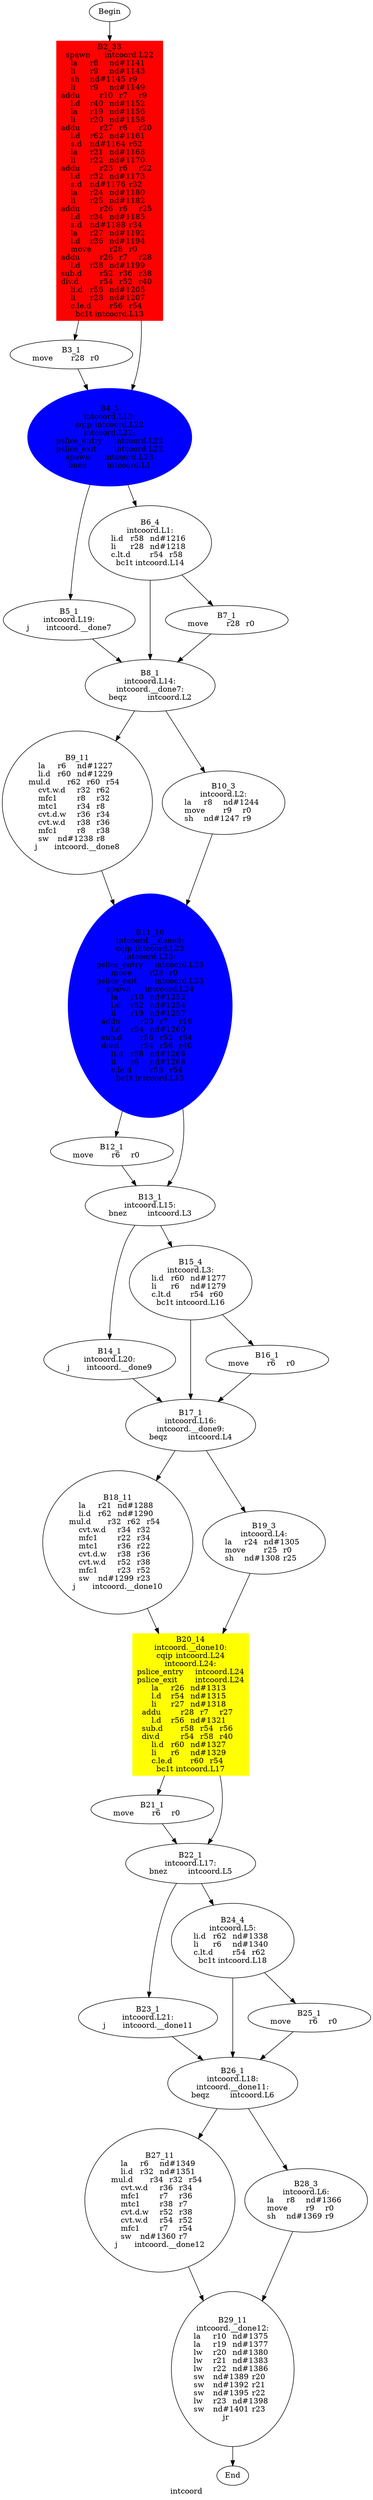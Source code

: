 digraph G{
	label = "intcoord"	style = "dashed";
	color = purple;
	Node0 [label = "Begin"];
	Node0 -> {Node2 }
	Node1 [label = "End"];
	Node1 -> {}
	Node2 [label = "B2_33\nspawn	intcoord.L22\nla	r8	nd#1141	\nli	r9	nd#1143	\nsh	nd#1145	r9	\nli	r9	nd#1149	\naddu	r10	r7	r9	\nl.d	r40	nd#1152	\nla	r19	nd#1156	\nli	r20	nd#1158	\naddu	r27	r6	r20	\nl.d	r62	nd#1161	\ns.d	nd#1164	r62	\nla	r21	nd#1168	\nli	r22	nd#1170	\naddu	r23	r6	r22	\nl.d	r32	nd#1173	\ns.d	nd#1176	r32	\nla	r24	nd#1180	\nli	r25	nd#1182	\naddu	r26	r6	r25	\nl.d	r34	nd#1185	\ns.d	nd#1188	r34	\nla	r27	nd#1192	\nl.d	r36	nd#1194	\nmove	r28	r0	\naddu	r26	r7	r28	\nl.d	r38	nd#1199	\nsub.d	r52	r36	r38	\ndiv.d	r54	r52	r40	\nli.d	r56	nd#1205	\nli	r28	nd#1207	\nc.le.d	r56	r54	\nbc1t	intcoord.L13\n"];
	Node2 -> {Node3 Node4 }
	Node3 [label = "B3_1\nmove	r28	r0	\n"];
	Node3 -> {Node4 }
	Node4 [label = "B4_5\nintcoord.L13:\ncqip	intcoord.L22\nintcoord.L22:\npslice_entry	intcoord.L22\npslice_exit	intcoord.L22\nspawn	intcoord.L23\nbnez	intcoord.L1\n"];
	Node4 -> {Node5 Node6 }
	Node5 [label = "B5_1\nintcoord.L19:\nj	intcoord.__done7\n"];
	Node5 -> {Node8 }
	Node6 [label = "B6_4\nintcoord.L1:\nli.d	r58	nd#1216	\nli	r28	nd#1218	\nc.lt.d	r54	r58	\nbc1t	intcoord.L14\n"];
	Node6 -> {Node7 Node8 }
	Node7 [label = "B7_1\nmove	r28	r0	\n"];
	Node7 -> {Node8 }
	Node8 [label = "B8_1\nintcoord.L14:\nintcoord.__done7:\nbeqz	intcoord.L2\n"];
	Node8 -> {Node9 Node10 }
	Node9 [label = "B9_11\nla	r6	nd#1227	\nli.d	r60	nd#1229	\nmul.d	r62	r60	r54	\ncvt.w.d	r32	r62	\nmfc1	r8	r32	\nmtc1	r34	r8	\ncvt.d.w	r36	r34	\ncvt.w.d	r38	r36	\nmfc1	r8	r38	\nsw	nd#1238	r8	\nj	intcoord.__done8\n"];
	Node9 -> {Node11 }
	Node10 [label = "B10_3\nintcoord.L2:\nla	r8	nd#1244	\nmove	r9	r0	\nsh	nd#1247	r9	\n"];
	Node10 -> {Node11 }
	Node11 [label = "B11_16\nintcoord.__done8:\ncqip	intcoord.L23\nintcoord.L23:\npslice_entry	intcoord.L23\nmove	r28	r0	\npslice_exit	intcoord.L23\nspawn	intcoord.L24\nla	r10	nd#1252	\nl.d	r52	nd#1254	\nli	r19	nd#1257	\naddu	r20	r7	r19	\nl.d	r54	nd#1260	\nsub.d	r56	r52	r54	\ndiv.d	r54	r56	r40	\nli.d	r58	nd#1266	\nli	r6	nd#1268	\nc.le.d	r58	r54	\nbc1t	intcoord.L15\n"];
	Node11 -> {Node12 Node13 }
	Node12 [label = "B12_1\nmove	r6	r0	\n"];
	Node12 -> {Node13 }
	Node13 [label = "B13_1\nintcoord.L15:\nbnez	intcoord.L3\n"];
	Node13 -> {Node14 Node15 }
	Node14 [label = "B14_1\nintcoord.L20:\nj	intcoord.__done9\n"];
	Node14 -> {Node17 }
	Node15 [label = "B15_4\nintcoord.L3:\nli.d	r60	nd#1277	\nli	r6	nd#1279	\nc.lt.d	r54	r60	\nbc1t	intcoord.L16\n"];
	Node15 -> {Node16 Node17 }
	Node16 [label = "B16_1\nmove	r6	r0	\n"];
	Node16 -> {Node17 }
	Node17 [label = "B17_1\nintcoord.L16:\nintcoord.__done9:\nbeqz	intcoord.L4\n"];
	Node17 -> {Node18 Node19 }
	Node18 [label = "B18_11\nla	r21	nd#1288	\nli.d	r62	nd#1290	\nmul.d	r32	r62	r54	\ncvt.w.d	r34	r32	\nmfc1	r22	r34	\nmtc1	r36	r22	\ncvt.d.w	r38	r36	\ncvt.w.d	r52	r38	\nmfc1	r23	r52	\nsw	nd#1299	r23	\nj	intcoord.__done10\n"];
	Node18 -> {Node20 }
	Node19 [label = "B19_3\nintcoord.L4:\nla	r24	nd#1305	\nmove	r25	r0	\nsh	nd#1308	r25	\n"];
	Node19 -> {Node20 }
	Node20 [label = "B20_14\nintcoord.__done10:\ncqip	intcoord.L24\nintcoord.L24:\npslice_entry	intcoord.L24\npslice_exit	intcoord.L24\nla	r26	nd#1313	\nl.d	r54	nd#1315	\nli	r27	nd#1318	\naddu	r28	r7	r27	\nl.d	r56	nd#1321	\nsub.d	r58	r54	r56	\ndiv.d	r54	r58	r40	\nli.d	r60	nd#1327	\nli	r6	nd#1329	\nc.le.d	r60	r54	\nbc1t	intcoord.L17\n"];
	Node20 -> {Node21 Node22 }
	Node21 [label = "B21_1\nmove	r6	r0	\n"];
	Node21 -> {Node22 }
	Node22 [label = "B22_1\nintcoord.L17:\nbnez	intcoord.L5\n"];
	Node22 -> {Node23 Node24 }
	Node23 [label = "B23_1\nintcoord.L21:\nj	intcoord.__done11\n"];
	Node23 -> {Node26 }
	Node24 [label = "B24_4\nintcoord.L5:\nli.d	r62	nd#1338	\nli	r6	nd#1340	\nc.lt.d	r54	r62	\nbc1t	intcoord.L18\n"];
	Node24 -> {Node25 Node26 }
	Node25 [label = "B25_1\nmove	r6	r0	\n"];
	Node25 -> {Node26 }
	Node26 [label = "B26_1\nintcoord.L18:\nintcoord.__done11:\nbeqz	intcoord.L6\n"];
	Node26 -> {Node27 Node28 }
	Node27 [label = "B27_11\nla	r6	nd#1349	\nli.d	r32	nd#1351	\nmul.d	r34	r32	r54	\ncvt.w.d	r36	r34	\nmfc1	r7	r36	\nmtc1	r38	r7	\ncvt.d.w	r52	r38	\ncvt.w.d	r54	r52	\nmfc1	r7	r54	\nsw	nd#1360	r7	\nj	intcoord.__done12\n"];
	Node27 -> {Node29 }
	Node28 [label = "B28_3\nintcoord.L6:\nla	r8	nd#1366	\nmove	r9	r0	\nsh	nd#1369	r9	\n"];
	Node28 -> {Node29 }
	Node29 [label = "B29_11\nintcoord.__done12:\nla	r10	nd#1375	\nla	r19	nd#1377	\nlw	r20	nd#1380	\nlw	r21	nd#1383	\nlw	r22	nd#1386	\nsw	nd#1389	r20	\nsw	nd#1392	r21	\nsw	nd#1395	r22	\nlw	r23	nd#1398	\nsw	nd#1401	r23	\njr	\n"];
	Node29 -> {Node1 }
	Node2 [shape = box ,style=filled ,color=red];
	Node4 [shape = ellipse ,style=filled ,color=blue];
	Node11 [shape = ellipse ,style=filled ,color=blue];
	Node20 [shape = polygon ,style=filled ,color=yellow];
}
